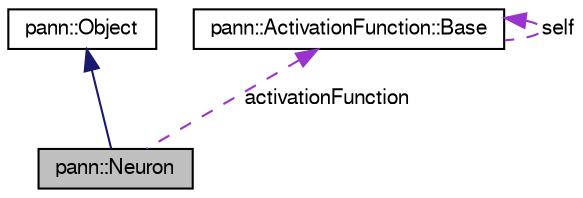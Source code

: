 digraph G
{
  bgcolor="transparent";
  edge [fontname="FreeSans",fontsize=10,labelfontname="FreeSans",labelfontsize=10];
  node [fontname="FreeSans",fontsize=10,shape=record];
  Node1 [label="pann::Neuron",height=0.2,width=0.4,color="black", fillcolor="grey75", style="filled" fontcolor="black"];
  Node2 -> Node1 [dir=back,color="midnightblue",fontsize=10,style="solid",fontname="FreeSans"];
  Node2 [label="pann::Object",height=0.2,width=0.4,color="black",URL="$classpann_1_1Object.html"];
  Node3 -> Node1 [dir=back,color="darkorchid3",fontsize=10,style="dashed",label="activationFunction",fontname="FreeSans"];
  Node3 [label="pann::ActivationFunction::Base",height=0.2,width=0.4,color="black",URL="$classpann_1_1ActivationFunction_1_1Base.html"];
  Node3 -> Node3 [dir=back,color="darkorchid3",fontsize=10,style="dashed",label="self",fontname="FreeSans"];
}
